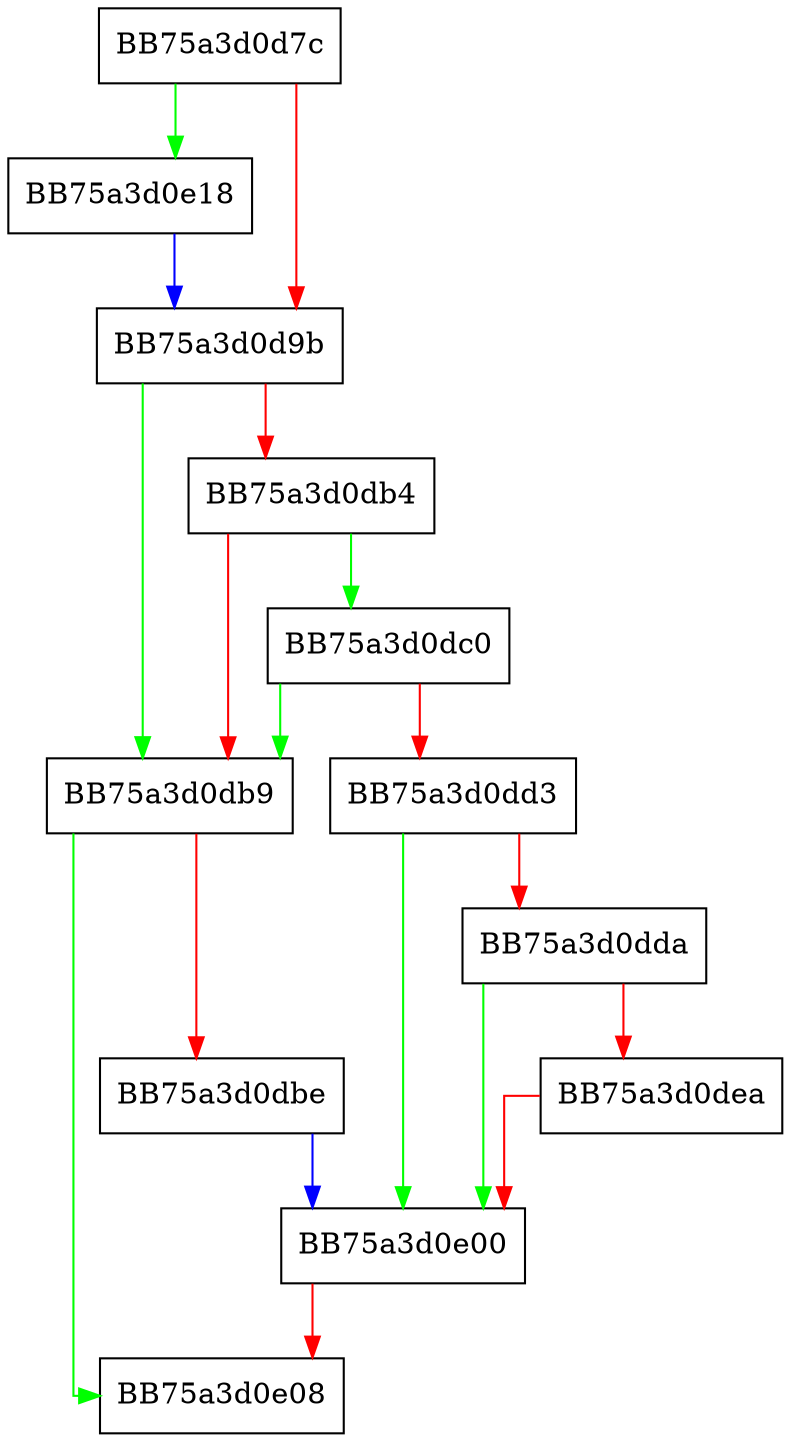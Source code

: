digraph CacheCleanFile {
  node [shape="box"];
  graph [splines=ortho];
  BB75a3d0d7c -> BB75a3d0e18 [color="green"];
  BB75a3d0d7c -> BB75a3d0d9b [color="red"];
  BB75a3d0d9b -> BB75a3d0db9 [color="green"];
  BB75a3d0d9b -> BB75a3d0db4 [color="red"];
  BB75a3d0db4 -> BB75a3d0dc0 [color="green"];
  BB75a3d0db4 -> BB75a3d0db9 [color="red"];
  BB75a3d0db9 -> BB75a3d0e08 [color="green"];
  BB75a3d0db9 -> BB75a3d0dbe [color="red"];
  BB75a3d0dbe -> BB75a3d0e00 [color="blue"];
  BB75a3d0dc0 -> BB75a3d0db9 [color="green"];
  BB75a3d0dc0 -> BB75a3d0dd3 [color="red"];
  BB75a3d0dd3 -> BB75a3d0e00 [color="green"];
  BB75a3d0dd3 -> BB75a3d0dda [color="red"];
  BB75a3d0dda -> BB75a3d0e00 [color="green"];
  BB75a3d0dda -> BB75a3d0dea [color="red"];
  BB75a3d0dea -> BB75a3d0e00 [color="red"];
  BB75a3d0e00 -> BB75a3d0e08 [color="red"];
  BB75a3d0e18 -> BB75a3d0d9b [color="blue"];
}